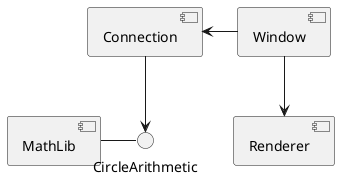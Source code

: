 @startuml
skinparam componentStyle uml2

[MathLib] - CircleArithmetic
[Connection] --> CircleArithmetic

[Window] -down-> [Renderer]
[Connection] <- [Window]

@enduml
